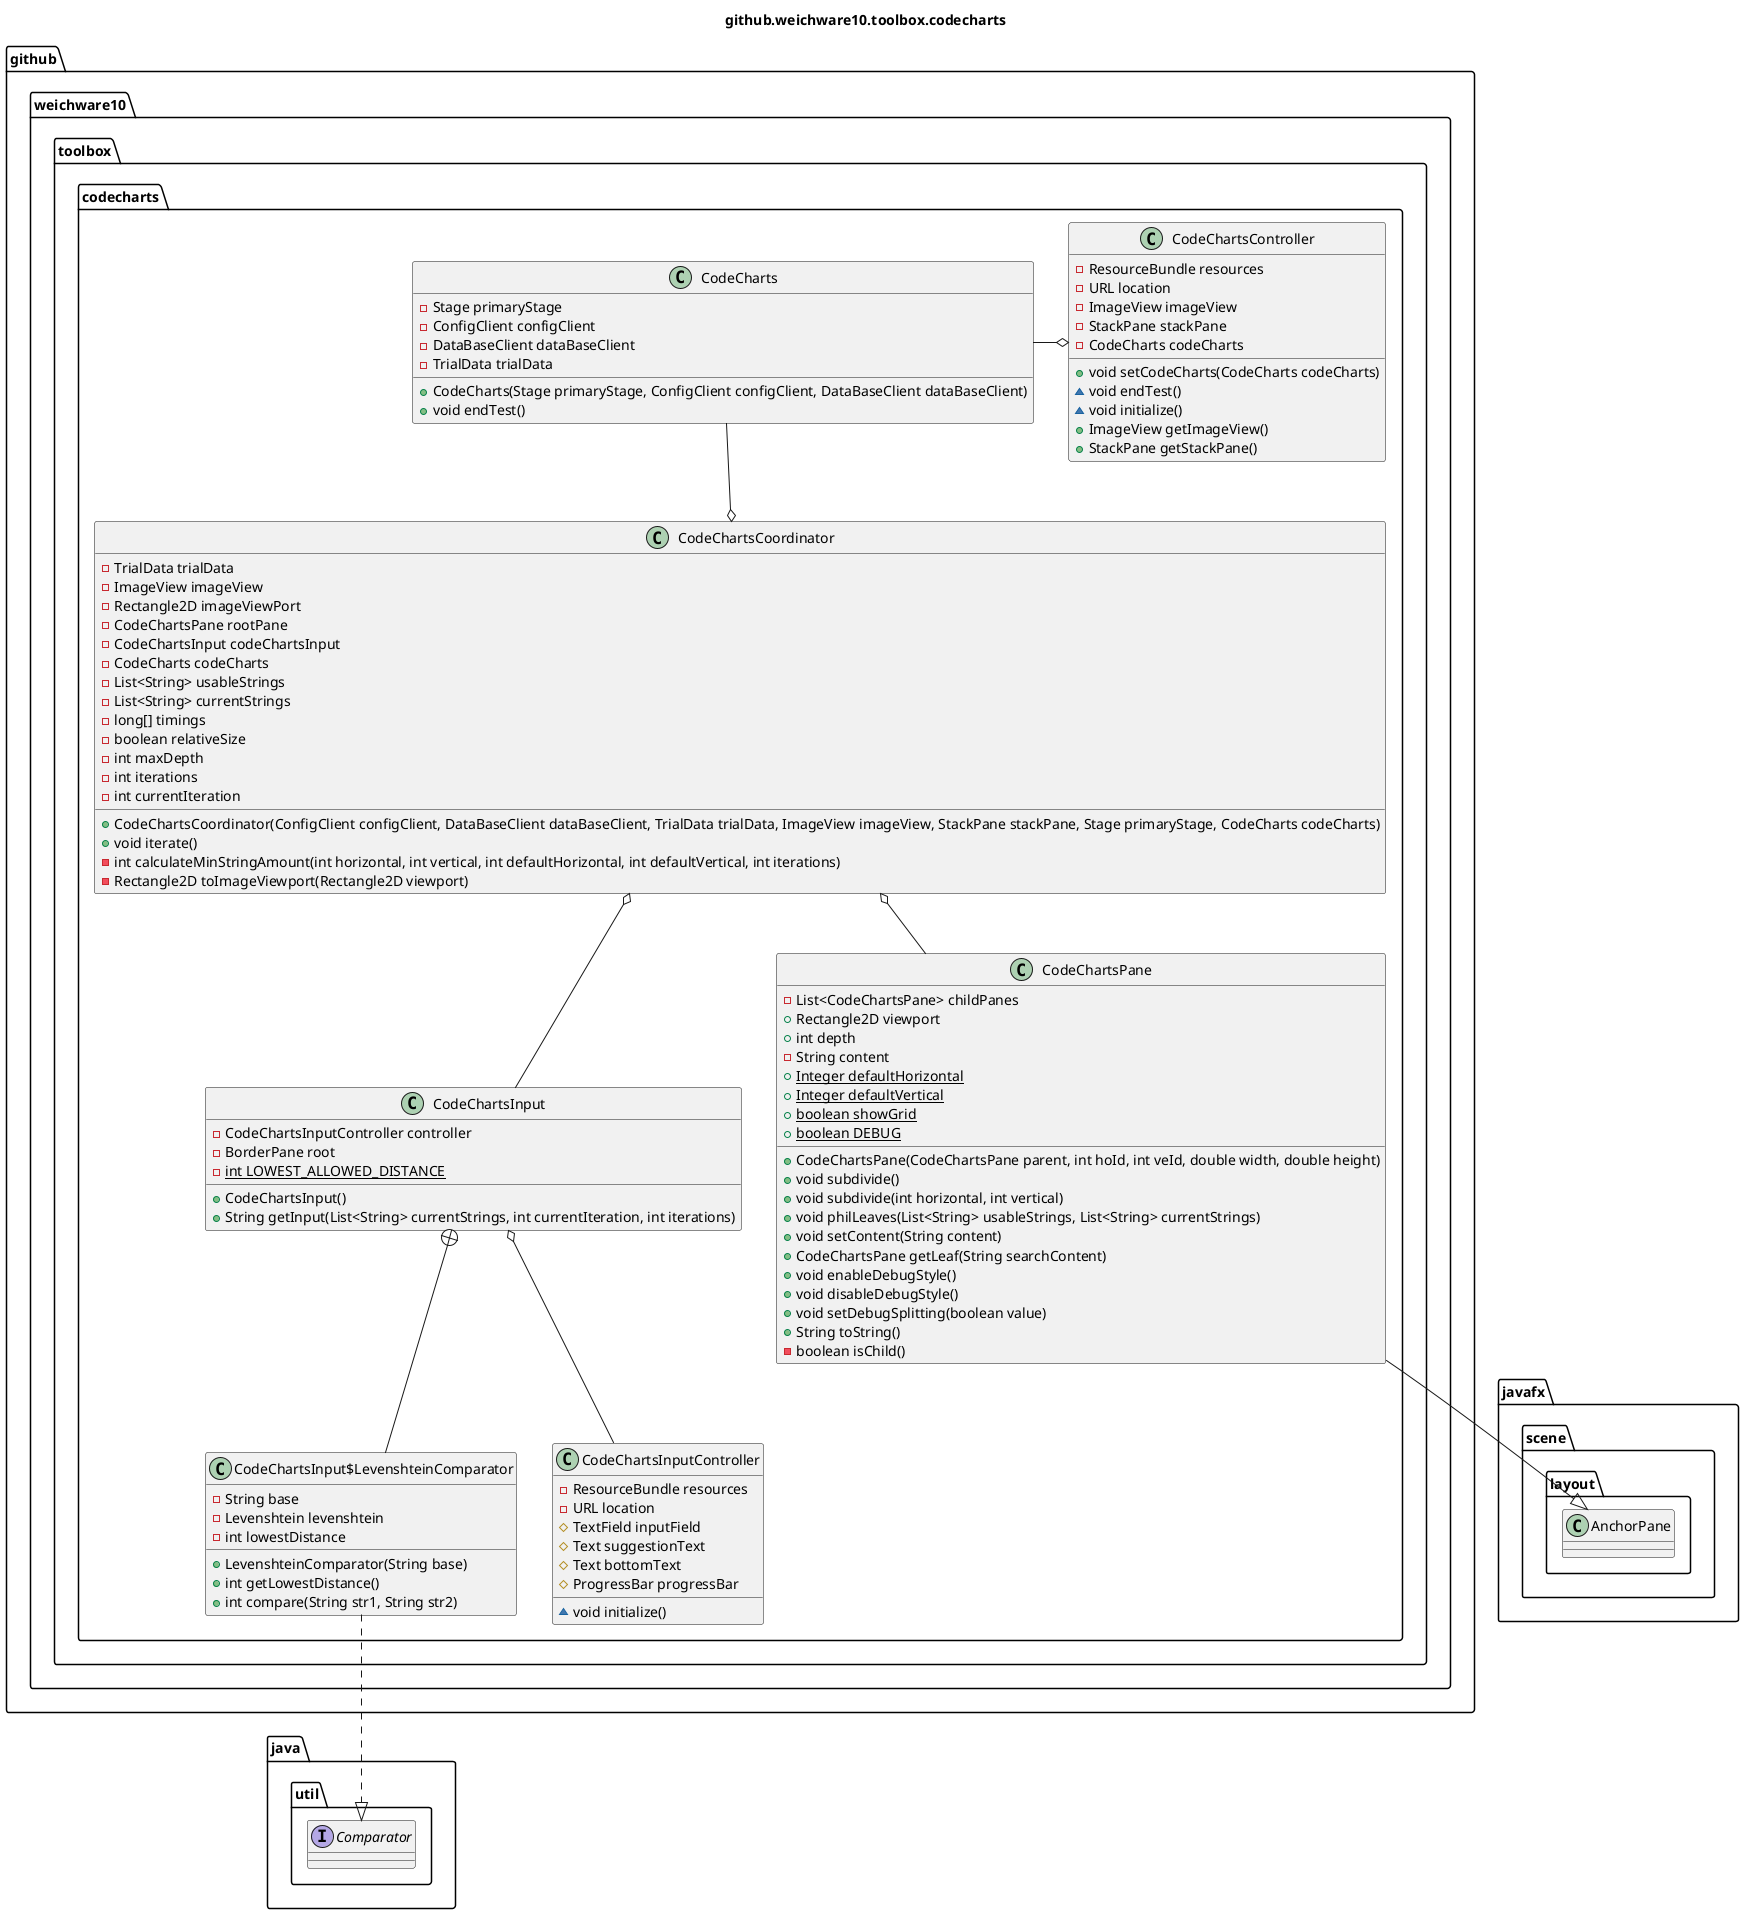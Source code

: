@startuml github.weichware10.toolbox.codecharts
title github.weichware10.toolbox.codecharts

package github.weichware10.toolbox.codecharts {

    ' -=- classes (github.weichware10.toolbox.codecharts) -=-
    class github.weichware10.toolbox.codecharts.CodeCharts {
        ' --- values (github.weichware10.toolbox.codecharts.CodeCharts) ---

        ' --- fields (github.weichware10.toolbox.codecharts.CodeCharts) ---
        - Stage primaryStage
        - ConfigClient configClient
        - DataBaseClient dataBaseClient
        - TrialData trialData

        ' --- methods (github.weichware10.toolbox.codecharts.CodeCharts) ---
        +  CodeCharts(Stage primaryStage, ConfigClient configClient, DataBaseClient dataBaseClient)
        + void endTest()
    }

    class github.weichware10.toolbox.codecharts.CodeChartsController {
        ' --- values (github.weichware10.toolbox.codecharts.CodeChartsController) ---

        ' --- fields (github.weichware10.toolbox.codecharts.CodeChartsController) ---
        - ResourceBundle resources
        - URL location
        - ImageView imageView
        - StackPane stackPane
        - CodeCharts codeCharts

        ' --- methods (github.weichware10.toolbox.codecharts.CodeChartsController) ---
        + void setCodeCharts(CodeCharts codeCharts)
        ~ void endTest()
        ~ void initialize()
        + ImageView getImageView()
        + StackPane getStackPane()
    }

    class github.weichware10.toolbox.codecharts.CodeChartsCoordinator {
        ' --- values (github.weichware10.toolbox.codecharts.CodeChartsCoordinator) ---

        ' --- fields (github.weichware10.toolbox.codecharts.CodeChartsCoordinator) ---
        - TrialData trialData
        - ImageView imageView
        - Rectangle2D imageViewPort
        - CodeChartsPane rootPane
        - CodeChartsInput codeChartsInput
        - CodeCharts codeCharts
        - List<String> usableStrings
        - List<String> currentStrings
        - long[] timings
        - boolean relativeSize
        - int maxDepth
        - int iterations
        - int currentIteration

        ' --- methods (github.weichware10.toolbox.codecharts.CodeChartsCoordinator) ---
        +  CodeChartsCoordinator(ConfigClient configClient, DataBaseClient dataBaseClient, TrialData trialData, ImageView imageView, StackPane stackPane, Stage primaryStage, CodeCharts codeCharts)
        + void iterate()
        - int calculateMinStringAmount(int horizontal, int vertical, int defaultHorizontal, int defaultVertical, int iterations)
        - Rectangle2D toImageViewport(Rectangle2D viewport)
    }

    class github.weichware10.toolbox.codecharts.CodeChartsInput {
        ' --- values (github.weichware10.toolbox.codecharts.CodeChartsInput) ---

        ' --- fields (github.weichware10.toolbox.codecharts.CodeChartsInput) ---
        - CodeChartsInputController controller
        - BorderPane root
        {static}- int LOWEST_ALLOWED_DISTANCE

        ' --- methods (github.weichware10.toolbox.codecharts.CodeChartsInput) ---
        +  CodeChartsInput()
        + String getInput(List<String> currentStrings, int currentIteration, int iterations)
    }
    class github.weichware10.toolbox.codecharts.CodeChartsInput$LevenshteinComparator {
        ' --- values (github.weichware10.toolbox.codecharts.CodeChartsInput$LevenshteinComparator) ---

        ' --- fields (github.weichware10.toolbox.codecharts.CodeChartsInput$LevenshteinComparator) ---
        - String base
        - Levenshtein levenshtein
        - int lowestDistance

        ' --- methods (github.weichware10.toolbox.codecharts.CodeChartsInput$LevenshteinComparator) ---
        +  LevenshteinComparator(String base)
        + int getLowestDistance()
        + int compare(String str1, String str2)
    }
    github.weichware10.toolbox.codecharts.CodeChartsInput +-- github.weichware10.toolbox.codecharts.CodeChartsInput$LevenshteinComparator

    class github.weichware10.toolbox.codecharts.CodeChartsInputController {
        ' --- values (github.weichware10.toolbox.codecharts.CodeChartsInputController) ---

        ' --- fields (github.weichware10.toolbox.codecharts.CodeChartsInputController) ---
        - ResourceBundle resources
        - URL location
        # TextField inputField
        # Text suggestionText
        # Text bottomText
        # ProgressBar progressBar

        ' --- methods (github.weichware10.toolbox.codecharts.CodeChartsInputController) ---
        ~ void initialize()
    }

    class github.weichware10.toolbox.codecharts.CodeChartsPane {
        ' --- values (github.weichware10.toolbox.codecharts.CodeChartsPane) ---

        ' --- fields (github.weichware10.toolbox.codecharts.CodeChartsPane) ---
        - List<CodeChartsPane> childPanes
        + Rectangle2D viewport
        + int depth
        - String content
        {static}+ Integer defaultHorizontal
        {static}+ Integer defaultVertical
        {static}+ boolean showGrid
        {static}+ boolean DEBUG

        ' --- methods (github.weichware10.toolbox.codecharts.CodeChartsPane) ---
        +  CodeChartsPane(CodeChartsPane parent, int hoId, int veId, double width, double height)
        + void subdivide()
        + void subdivide(int horizontal, int vertical)
        + void philLeaves(List<String> usableStrings, List<String> currentStrings)
        + void setContent(String content)
        + CodeChartsPane getLeaf(String searchContent)
        + void enableDebugStyle()
        + void disableDebugStyle()
        + void setDebugSplitting(boolean value)
        + String toString()
        - boolean isChild()
    }

}

' autogenerated field links, may be faulty.
github.weichware10.toolbox.codecharts.CodeChartsController o-l- github.weichware10.toolbox.codecharts.CodeCharts
github.weichware10.toolbox.codecharts.CodeChartsCoordinator o-- github.weichware10.toolbox.codecharts.CodeChartsPane
github.weichware10.toolbox.codecharts.CodeChartsCoordinator o-- github.weichware10.toolbox.codecharts.CodeChartsInput
github.weichware10.toolbox.codecharts.CodeChartsCoordinator o-u- github.weichware10.toolbox.codecharts.CodeCharts
github.weichware10.toolbox.codecharts.CodeChartsInput o-- github.weichware10.toolbox.codecharts.CodeChartsInputController

' autogenerated inheritances, may be faulty.
interface java.util.Comparator
java.util.Comparator <|.u. github.weichware10.toolbox.codecharts.CodeChartsInput$LevenshteinComparator
class javafx.scene.layout.AnchorPane
javafx.scene.layout.AnchorPane <|-u- github.weichware10.toolbox.codecharts.CodeChartsPane

@enduml
